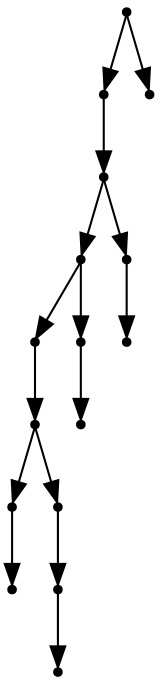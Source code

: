 digraph {
  15 [shape=point];
  13 [shape=point];
  12 [shape=point];
  9 [shape=point];
  6 [shape=point];
  5 [shape=point];
  1 [shape=point];
  0 [shape=point];
  4 [shape=point];
  3 [shape=point];
  2 [shape=point];
  8 [shape=point];
  7 [shape=point];
  11 [shape=point];
  10 [shape=point];
  14 [shape=point];
15 -> 13;
13 -> 12;
12 -> 9;
9 -> 6;
6 -> 5;
5 -> 1;
1 -> 0;
5 -> 4;
4 -> 3;
3 -> 2;
9 -> 8;
8 -> 7;
12 -> 11;
11 -> 10;
15 -> 14;
}
